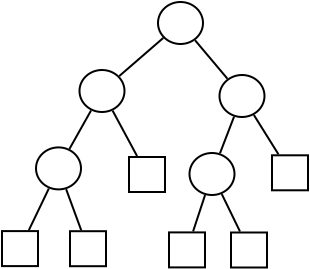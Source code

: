 <?xml version="1.0" encoding="UTF-8"?>
<dia:diagram xmlns:dia="http://www.lysator.liu.se/~alla/dia/">
  <dia:layer name="Hintergrund" visible="true" active="true">
    <dia:object type="Standard - Ellipse" version="0" id="O0">
      <dia:attribute name="obj_pos">
        <dia:point val="22,4.35"/>
      </dia:attribute>
      <dia:attribute name="obj_bb">
        <dia:rectangle val="21.95,4.3;24.3,6.5"/>
      </dia:attribute>
      <dia:attribute name="elem_corner">
        <dia:point val="22,4.35"/>
      </dia:attribute>
      <dia:attribute name="elem_width">
        <dia:real val="2.25"/>
      </dia:attribute>
      <dia:attribute name="elem_height">
        <dia:real val="2.1"/>
      </dia:attribute>
    </dia:object>
    <dia:object type="Standard - Ellipse" version="0" id="O1">
      <dia:attribute name="obj_pos">
        <dia:point val="18.075,7.75"/>
      </dia:attribute>
      <dia:attribute name="obj_bb">
        <dia:rectangle val="18.025,7.7;20.375,9.9"/>
      </dia:attribute>
      <dia:attribute name="elem_corner">
        <dia:point val="18.075,7.75"/>
      </dia:attribute>
      <dia:attribute name="elem_width">
        <dia:real val="2.25"/>
      </dia:attribute>
      <dia:attribute name="elem_height">
        <dia:real val="2.1"/>
      </dia:attribute>
    </dia:object>
    <dia:object type="Standard - Ellipse" version="0" id="O2">
      <dia:attribute name="obj_pos">
        <dia:point val="25.075,8"/>
      </dia:attribute>
      <dia:attribute name="obj_bb">
        <dia:rectangle val="25.025,7.95;27.375,10.15"/>
      </dia:attribute>
      <dia:attribute name="elem_corner">
        <dia:point val="25.075,8"/>
      </dia:attribute>
      <dia:attribute name="elem_width">
        <dia:real val="2.25"/>
      </dia:attribute>
      <dia:attribute name="elem_height">
        <dia:real val="2.1"/>
      </dia:attribute>
    </dia:object>
    <dia:object type="Standard - Ellipse" version="0" id="O3">
      <dia:attribute name="obj_pos">
        <dia:point val="23.575,11.9"/>
      </dia:attribute>
      <dia:attribute name="obj_bb">
        <dia:rectangle val="23.525,11.85;25.875,14.05"/>
      </dia:attribute>
      <dia:attribute name="elem_corner">
        <dia:point val="23.575,11.9"/>
      </dia:attribute>
      <dia:attribute name="elem_width">
        <dia:real val="2.25"/>
      </dia:attribute>
      <dia:attribute name="elem_height">
        <dia:real val="2.1"/>
      </dia:attribute>
    </dia:object>
    <dia:object type="Standard - Ellipse" version="0" id="O4">
      <dia:attribute name="obj_pos">
        <dia:point val="15.9,11.62"/>
      </dia:attribute>
      <dia:attribute name="obj_bb">
        <dia:rectangle val="15.85,11.57;18.2,13.77"/>
      </dia:attribute>
      <dia:attribute name="elem_corner">
        <dia:point val="15.9,11.62"/>
      </dia:attribute>
      <dia:attribute name="elem_width">
        <dia:real val="2.25"/>
      </dia:attribute>
      <dia:attribute name="elem_height">
        <dia:real val="2.1"/>
      </dia:attribute>
    </dia:object>
    <dia:object type="Standard - Box" version="0" id="O5">
      <dia:attribute name="obj_pos">
        <dia:point val="20.55,12.1"/>
      </dia:attribute>
      <dia:attribute name="obj_bb">
        <dia:rectangle val="20.5,12.05;22.4,13.9"/>
      </dia:attribute>
      <dia:attribute name="elem_corner">
        <dia:point val="20.55,12.1"/>
      </dia:attribute>
      <dia:attribute name="elem_width">
        <dia:real val="1.8"/>
      </dia:attribute>
      <dia:attribute name="elem_height">
        <dia:real val="1.75"/>
      </dia:attribute>
      <dia:attribute name="show_background">
        <dia:boolean val="true"/>
      </dia:attribute>
    </dia:object>
    <dia:object type="Standard - Box" version="0" id="O6">
      <dia:attribute name="obj_pos">
        <dia:point val="14.2,15.805"/>
      </dia:attribute>
      <dia:attribute name="obj_bb">
        <dia:rectangle val="14.15,15.755;16.05,17.605"/>
      </dia:attribute>
      <dia:attribute name="elem_corner">
        <dia:point val="14.2,15.805"/>
      </dia:attribute>
      <dia:attribute name="elem_width">
        <dia:real val="1.8"/>
      </dia:attribute>
      <dia:attribute name="elem_height">
        <dia:real val="1.75"/>
      </dia:attribute>
      <dia:attribute name="show_background">
        <dia:boolean val="true"/>
      </dia:attribute>
    </dia:object>
    <dia:object type="Standard - Box" version="0" id="O7">
      <dia:attribute name="obj_pos">
        <dia:point val="17.6,15.81"/>
      </dia:attribute>
      <dia:attribute name="obj_bb">
        <dia:rectangle val="17.55,15.76;19.45,17.61"/>
      </dia:attribute>
      <dia:attribute name="elem_corner">
        <dia:point val="17.6,15.81"/>
      </dia:attribute>
      <dia:attribute name="elem_width">
        <dia:real val="1.8"/>
      </dia:attribute>
      <dia:attribute name="elem_height">
        <dia:real val="1.75"/>
      </dia:attribute>
      <dia:attribute name="show_background">
        <dia:boolean val="true"/>
      </dia:attribute>
    </dia:object>
    <dia:object type="Standard - Box" version="0" id="O8">
      <dia:attribute name="obj_pos">
        <dia:point val="27.7,12.015"/>
      </dia:attribute>
      <dia:attribute name="obj_bb">
        <dia:rectangle val="27.65,11.965;29.55,13.815"/>
      </dia:attribute>
      <dia:attribute name="elem_corner">
        <dia:point val="27.7,12.015"/>
      </dia:attribute>
      <dia:attribute name="elem_width">
        <dia:real val="1.8"/>
      </dia:attribute>
      <dia:attribute name="elem_height">
        <dia:real val="1.75"/>
      </dia:attribute>
      <dia:attribute name="show_background">
        <dia:boolean val="true"/>
      </dia:attribute>
    </dia:object>
    <dia:object type="Standard - Box" version="0" id="O9">
      <dia:attribute name="obj_pos">
        <dia:point val="22.55,15.87"/>
      </dia:attribute>
      <dia:attribute name="obj_bb">
        <dia:rectangle val="22.5,15.82;24.4,17.67"/>
      </dia:attribute>
      <dia:attribute name="elem_corner">
        <dia:point val="22.55,15.87"/>
      </dia:attribute>
      <dia:attribute name="elem_width">
        <dia:real val="1.8"/>
      </dia:attribute>
      <dia:attribute name="elem_height">
        <dia:real val="1.75"/>
      </dia:attribute>
      <dia:attribute name="show_background">
        <dia:boolean val="true"/>
      </dia:attribute>
    </dia:object>
    <dia:object type="Standard - Box" version="0" id="O10">
      <dia:attribute name="obj_pos">
        <dia:point val="25.65,15.875"/>
      </dia:attribute>
      <dia:attribute name="obj_bb">
        <dia:rectangle val="25.6,15.825;27.5,17.675"/>
      </dia:attribute>
      <dia:attribute name="elem_corner">
        <dia:point val="25.65,15.875"/>
      </dia:attribute>
      <dia:attribute name="elem_width">
        <dia:real val="1.8"/>
      </dia:attribute>
      <dia:attribute name="elem_height">
        <dia:real val="1.75"/>
      </dia:attribute>
      <dia:attribute name="show_background">
        <dia:boolean val="true"/>
      </dia:attribute>
    </dia:object>
    <dia:object type="Standard - Line" version="0" id="O11">
      <dia:attribute name="obj_pos">
        <dia:point val="22.265,6.145"/>
      </dia:attribute>
      <dia:attribute name="obj_bb">
        <dia:rectangle val="19.99,6.075;22.335,8.125"/>
      </dia:attribute>
      <dia:attribute name="conn_endpoints">
        <dia:point val="22.265,6.145"/>
        <dia:point val="20.061,8.055"/>
      </dia:attribute>
      <dia:attribute name="numcp">
        <dia:int val="1"/>
      </dia:attribute>
      <dia:connections>
        <dia:connection handle="0" to="O0" connection="8"/>
        <dia:connection handle="1" to="O1" connection="8"/>
      </dia:connections>
    </dia:object>
    <dia:object type="Standard - Line" version="0" id="O12">
      <dia:attribute name="obj_pos">
        <dia:point val="18.653,9.774"/>
      </dia:attribute>
      <dia:attribute name="obj_bb">
        <dia:rectangle val="17.504,9.706;18.721,11.764"/>
      </dia:attribute>
      <dia:attribute name="conn_endpoints">
        <dia:point val="18.653,9.774"/>
        <dia:point val="17.572,11.696"/>
      </dia:attribute>
      <dia:attribute name="numcp">
        <dia:int val="1"/>
      </dia:attribute>
      <dia:connections>
        <dia:connection handle="0" to="O1" connection="8"/>
        <dia:connection handle="1" to="O4" connection="8"/>
      </dia:connections>
    </dia:object>
    <dia:object type="Standard - Line" version="0" id="O13">
      <dia:attribute name="obj_pos">
        <dia:point val="16.544,13.673"/>
      </dia:attribute>
      <dia:attribute name="obj_bb">
        <dia:rectangle val="15.477,13.606;16.61,15.822"/>
      </dia:attribute>
      <dia:attribute name="conn_endpoints">
        <dia:point val="16.544,13.673"/>
        <dia:point val="15.544,15.755"/>
      </dia:attribute>
      <dia:attribute name="numcp">
        <dia:int val="1"/>
      </dia:attribute>
      <dia:connections>
        <dia:connection handle="0" to="O4" connection="8"/>
        <dia:connection handle="1" to="O6" connection="8"/>
      </dia:connections>
    </dia:object>
    <dia:object type="Standard - Line" version="0" id="O14">
      <dia:attribute name="obj_pos">
        <dia:point val="17.407,13.71"/>
      </dia:attribute>
      <dia:attribute name="obj_bb">
        <dia:rectangle val="17.343,13.646;18.227,15.832"/>
      </dia:attribute>
      <dia:attribute name="conn_endpoints">
        <dia:point val="17.407,13.71"/>
        <dia:point val="18.163,15.768"/>
      </dia:attribute>
      <dia:attribute name="numcp">
        <dia:int val="1"/>
      </dia:attribute>
      <dia:connections>
        <dia:connection handle="0" to="O4" connection="8"/>
        <dia:connection handle="1" to="O7" connection="8"/>
      </dia:connections>
    </dia:object>
    <dia:object type="Standard - Line" version="0" id="O15">
      <dia:attribute name="obj_pos">
        <dia:point val="19.728,9.781"/>
      </dia:attribute>
      <dia:attribute name="obj_bb">
        <dia:rectangle val="19.661,9.713;21.02,12.119"/>
      </dia:attribute>
      <dia:attribute name="conn_endpoints">
        <dia:point val="19.728,9.781"/>
        <dia:point val="20.952,12.052"/>
      </dia:attribute>
      <dia:attribute name="numcp">
        <dia:int val="1"/>
      </dia:attribute>
      <dia:connections>
        <dia:connection handle="0" to="O1" connection="8"/>
        <dia:connection handle="1" to="O5" connection="8"/>
      </dia:connections>
    </dia:object>
    <dia:object type="Standard - Line" version="0" id="O16">
      <dia:attribute name="obj_pos">
        <dia:point val="25.802,10.085"/>
      </dia:attribute>
      <dia:attribute name="obj_bb">
        <dia:rectangle val="25.033,10.02;25.867,11.98"/>
      </dia:attribute>
      <dia:attribute name="conn_endpoints">
        <dia:point val="25.802,10.085"/>
        <dia:point val="25.098,11.915"/>
      </dia:attribute>
      <dia:attribute name="numcp">
        <dia:int val="1"/>
      </dia:attribute>
      <dia:connections>
        <dia:connection handle="0" to="O2" connection="8"/>
        <dia:connection handle="1" to="O3" connection="8"/>
      </dia:connections>
    </dia:object>
    <dia:object type="Standard - Line" version="0" id="O17">
      <dia:attribute name="obj_pos">
        <dia:point val="24.354,14.001"/>
      </dia:attribute>
      <dia:attribute name="obj_bb">
        <dia:rectangle val="23.692,13.938;24.417,15.883"/>
      </dia:attribute>
      <dia:attribute name="conn_endpoints">
        <dia:point val="24.354,14.001"/>
        <dia:point val="23.755,15.82"/>
      </dia:attribute>
      <dia:attribute name="numcp">
        <dia:int val="1"/>
      </dia:attribute>
      <dia:connections>
        <dia:connection handle="0" to="O3" connection="8"/>
        <dia:connection handle="1" to="O9" connection="8"/>
      </dia:connections>
    </dia:object>
    <dia:object type="Standard - Line" version="0" id="O18">
      <dia:attribute name="obj_pos">
        <dia:point val="26.793,9.999"/>
      </dia:attribute>
      <dia:attribute name="obj_bb">
        <dia:rectangle val="26.724,9.93;28.091,12.034"/>
      </dia:attribute>
      <dia:attribute name="conn_endpoints">
        <dia:point val="26.793,9.999"/>
        <dia:point val="28.022,11.965"/>
      </dia:attribute>
      <dia:attribute name="numcp">
        <dia:int val="1"/>
      </dia:attribute>
      <dia:connections>
        <dia:connection handle="0" to="O2" connection="8"/>
        <dia:connection handle="1" to="O8" connection="8"/>
      </dia:connections>
    </dia:object>
    <dia:object type="Standard - Line" version="0" id="O19">
      <dia:attribute name="obj_pos">
        <dia:point val="23.852,6.263"/>
      </dia:attribute>
      <dia:attribute name="obj_bb">
        <dia:rectangle val="23.782,6.193;25.543,8.257"/>
      </dia:attribute>
      <dia:attribute name="conn_endpoints">
        <dia:point val="23.852,6.263"/>
        <dia:point val="25.473,8.187"/>
      </dia:attribute>
      <dia:attribute name="numcp">
        <dia:int val="1"/>
      </dia:attribute>
      <dia:connections>
        <dia:connection handle="0" to="O0" connection="8"/>
        <dia:connection handle="1" to="O2" connection="8"/>
      </dia:connections>
    </dia:object>
    <dia:object type="Standard - Line" version="0" id="O20">
      <dia:attribute name="obj_pos">
        <dia:point val="25.187,13.951"/>
      </dia:attribute>
      <dia:attribute name="obj_bb">
        <dia:rectangle val="25.12,13.884;26.166,15.892"/>
      </dia:attribute>
      <dia:attribute name="conn_endpoints">
        <dia:point val="25.187,13.951"/>
        <dia:point val="26.1,15.825"/>
      </dia:attribute>
      <dia:attribute name="numcp">
        <dia:int val="1"/>
      </dia:attribute>
      <dia:connections>
        <dia:connection handle="0" to="O3" connection="8"/>
        <dia:connection handle="1" to="O10" connection="8"/>
      </dia:connections>
    </dia:object>
  </dia:layer>
</dia:diagram>
